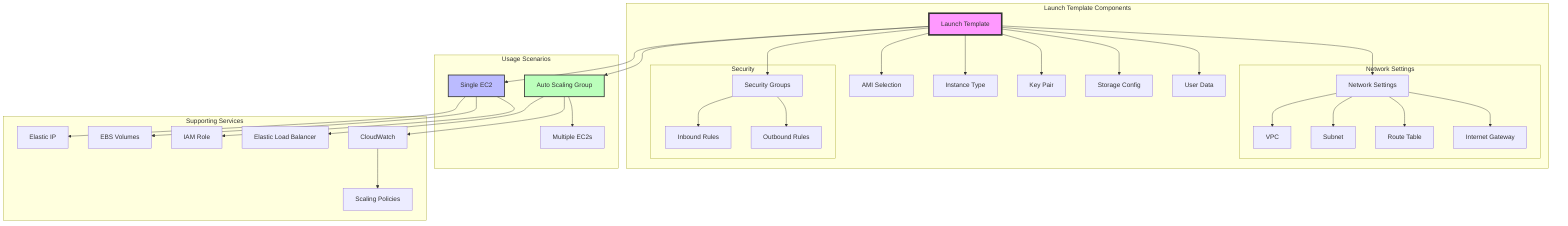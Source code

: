 %% EC2 Component Architecture
%% Created: Jan 2025
%% https://www.mermaidchart.com/raw/626bb894-0bae-4d3d-8e44-af928995fa3b?theme=light&version=v0.1&format=svg

%%{init: {'layout': 'fixed'}}%%

flowchart TB
    subgraph subGraph0["Network Settings"]
        VPC["VPC"]
        NS["Network Settings"]
        SUB["Subnet"]
        RT["Route Table"]
        IGW["Internet Gateway"]
    end
    subgraph Security["Security"]
        INBOUND["Inbound Rules"]
        SG["Security Groups"]
        OUTBOUND["Outbound Rules"]
    end
    subgraph subGraph2["Launch Template Components"]
        AMI["AMI Selection"]
        LT["Launch Template"]
        IT["Instance Type"]
        KP["Key Pair"]
        ST["Storage Config"]
        UD["User Data"]
        subGraph0
        Security
    end
    subgraph subGraph3["Usage Scenarios"]
        EC2["Single EC2"]
        ASG["Auto Scaling Group"]
        MLT["Multiple EC2s"]
    end
    subgraph subGraph4["Supporting Services"]
        EIP["Elastic IP"]
        EBS["EBS Volumes"]
        IAM["IAM Role"]
        ELB["Elastic Load Balancer"]
        CW["CloudWatch"]
        SCALE["Scaling Policies"]
    end
    LT --> AMI & IT & KP & NS & ST & SG & UD & EC2 & ASG
    NS --> VPC & SUB & RT & IGW
    SG --> INBOUND & OUTBOUND
    ASG --> MLT & ELB & CW
    EC2 --> EIP & EBS & IAM
    CW --> SCALE
    style LT fill:#f9f,stroke:#333,stroke-width:4px
    style EC2 fill:#bbf,stroke:#333,stroke-width:2px
    style ASG fill:#bfb,stroke:#333,stroke-width:2px